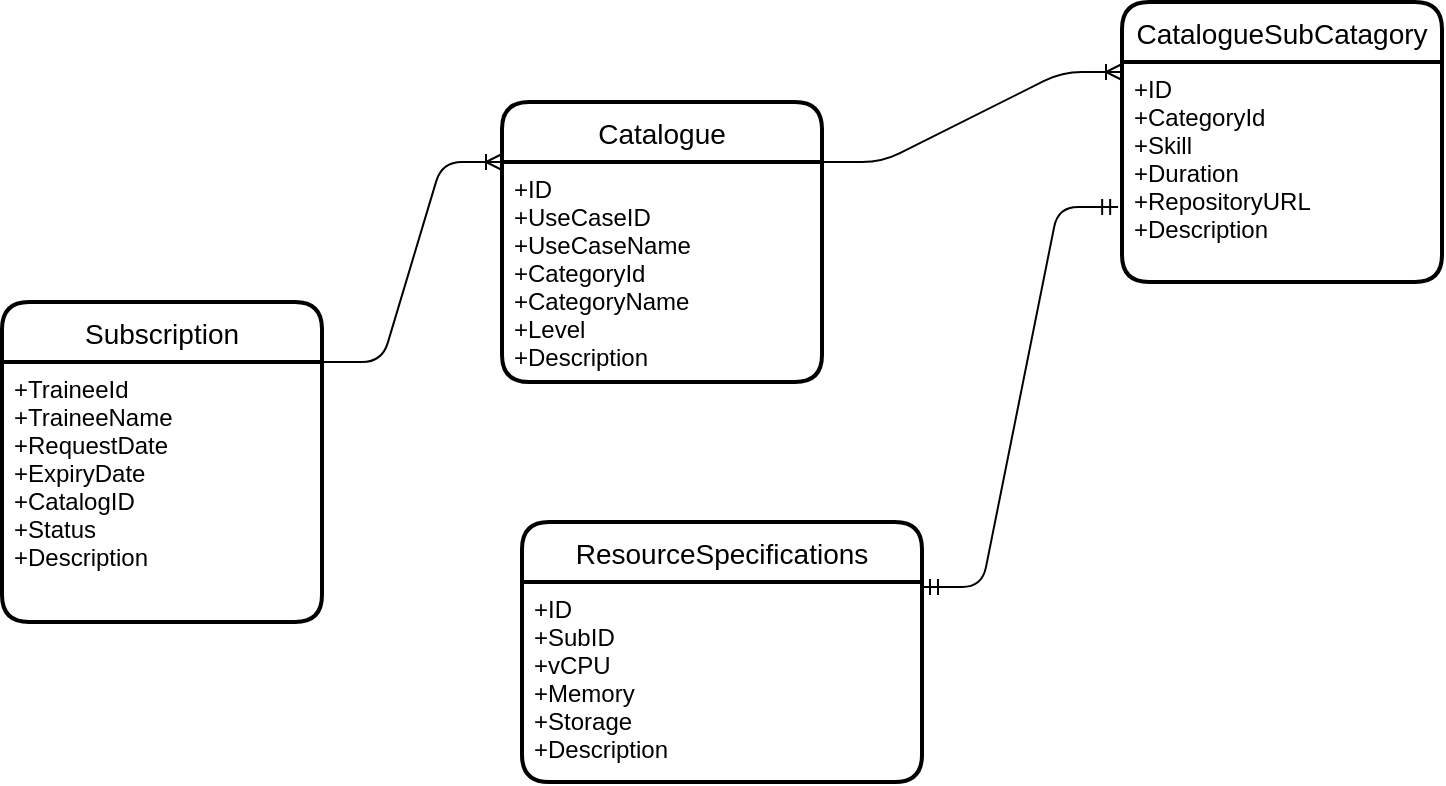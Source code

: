 <mxfile version="13.7.6" type="github" pages="2">
  <diagram id="gsMrObz3b9oR-D44nO-9" name="Page-1">
    <mxGraphModel dx="782" dy="1569" grid="1" gridSize="10" guides="1" tooltips="1" connect="1" arrows="1" fold="1" page="1" pageScale="1" pageWidth="850" pageHeight="1100" math="0" shadow="0">
      <root>
        <mxCell id="0" />
        <mxCell id="1" parent="0" />
        <mxCell id="1NBpaKQcDpMzkzBOT2tJ-1" value="Catalogue" style="swimlane;childLayout=stackLayout;horizontal=1;startSize=30;horizontalStack=0;rounded=1;fontSize=14;fontStyle=0;strokeWidth=2;resizeParent=0;resizeLast=1;shadow=0;dashed=0;align=center;" parent="1" vertex="1">
          <mxGeometry x="280" y="40" width="160" height="140" as="geometry">
            <mxRectangle x="280" y="40" width="100" height="30" as="alternateBounds" />
          </mxGeometry>
        </mxCell>
        <mxCell id="1NBpaKQcDpMzkzBOT2tJ-2" value="+ID&#xa;+UseCaseID&#xa;+UseCaseName&#xa;+CategoryId&#xa;+CategoryName&#xa;+Level&#xa;+Description" style="align=left;strokeColor=none;fillColor=none;spacingLeft=4;fontSize=12;verticalAlign=top;resizable=0;rotatable=0;part=1;" parent="1NBpaKQcDpMzkzBOT2tJ-1" vertex="1">
          <mxGeometry y="30" width="160" height="110" as="geometry" />
        </mxCell>
        <mxCell id="1NBpaKQcDpMzkzBOT2tJ-29" value="" style="edgeStyle=entityRelationEdgeStyle;fontSize=12;html=1;endArrow=ERoneToMany;entryX=0;entryY=0.25;entryDx=0;entryDy=0;" parent="1" target="1NBpaKQcDpMzkzBOT2tJ-6" edge="1">
          <mxGeometry width="100" height="100" relative="1" as="geometry">
            <mxPoint x="440" y="70" as="sourcePoint" />
            <mxPoint x="570" y="40" as="targetPoint" />
          </mxGeometry>
        </mxCell>
        <mxCell id="1NBpaKQcDpMzkzBOT2tJ-31" value="" style="edgeStyle=entityRelationEdgeStyle;fontSize=12;html=1;endArrow=ERmandOne;startArrow=ERmandOne;entryX=-0.012;entryY=0.659;entryDx=0;entryDy=0;entryPerimeter=0;exitX=1;exitY=0.25;exitDx=0;exitDy=0;" parent="1" source="1NBpaKQcDpMzkzBOT2tJ-8" target="1NBpaKQcDpMzkzBOT2tJ-7" edge="1">
          <mxGeometry width="100" height="100" relative="1" as="geometry">
            <mxPoint x="630" y="220" as="sourcePoint" />
            <mxPoint x="730" y="120" as="targetPoint" />
          </mxGeometry>
        </mxCell>
        <mxCell id="1NBpaKQcDpMzkzBOT2tJ-6" value="CatalogueSubCatagory" style="swimlane;childLayout=stackLayout;horizontal=1;startSize=30;horizontalStack=0;rounded=1;fontSize=14;fontStyle=0;strokeWidth=2;resizeParent=0;resizeLast=1;shadow=0;dashed=0;align=center;" parent="1" vertex="1">
          <mxGeometry x="590" y="-10" width="160" height="140" as="geometry">
            <mxRectangle x="340" y="130" width="110" height="30" as="alternateBounds" />
          </mxGeometry>
        </mxCell>
        <mxCell id="1NBpaKQcDpMzkzBOT2tJ-7" value="+ID&#xa;+CategoryId&#xa;+Skill&#xa;+Duration&#xa;+RepositoryURL&#xa;+Description" style="align=left;strokeColor=none;fillColor=none;spacingLeft=4;fontSize=12;verticalAlign=top;resizable=0;rotatable=0;part=1;" parent="1NBpaKQcDpMzkzBOT2tJ-6" vertex="1">
          <mxGeometry y="30" width="160" height="110" as="geometry" />
        </mxCell>
        <mxCell id="1NBpaKQcDpMzkzBOT2tJ-8" value="ResourceSpecifications" style="swimlane;childLayout=stackLayout;horizontal=1;startSize=30;horizontalStack=0;rounded=1;fontSize=14;fontStyle=0;strokeWidth=2;resizeParent=0;resizeLast=1;shadow=0;dashed=0;align=center;" parent="1" vertex="1">
          <mxGeometry x="290" y="250" width="200" height="130" as="geometry">
            <mxRectangle x="520" y="280" width="110" height="30" as="alternateBounds" />
          </mxGeometry>
        </mxCell>
        <mxCell id="1NBpaKQcDpMzkzBOT2tJ-9" value="+ID&#xa;+SubID&#xa;+vCPU&#xa;+Memory&#xa;+Storage&#xa;+Description" style="align=left;strokeColor=none;fillColor=none;spacingLeft=4;fontSize=12;verticalAlign=top;resizable=0;rotatable=0;part=1;" parent="1NBpaKQcDpMzkzBOT2tJ-8" vertex="1">
          <mxGeometry y="30" width="200" height="100" as="geometry" />
        </mxCell>
        <mxCell id="1NBpaKQcDpMzkzBOT2tJ-25" value="Subscription" style="swimlane;childLayout=stackLayout;horizontal=1;startSize=30;horizontalStack=0;rounded=1;fontSize=14;fontStyle=0;strokeWidth=2;resizeParent=0;resizeLast=1;shadow=0;dashed=0;align=center;" parent="1" vertex="1">
          <mxGeometry x="30" y="140" width="160" height="160" as="geometry">
            <mxRectangle x="260" y="250" width="110" height="30" as="alternateBounds" />
          </mxGeometry>
        </mxCell>
        <mxCell id="1NBpaKQcDpMzkzBOT2tJ-26" value="+TraineeId&#xa;+TraineeName&#xa;+RequestDate&#xa;+ExpiryDate&#xa;+CatalogID&#xa;+Status&#xa;+Description" style="align=left;strokeColor=none;fillColor=none;spacingLeft=4;fontSize=12;verticalAlign=top;resizable=0;rotatable=0;part=1;" parent="1NBpaKQcDpMzkzBOT2tJ-25" vertex="1">
          <mxGeometry y="30" width="160" height="130" as="geometry" />
        </mxCell>
        <mxCell id="-JVgOhSvtWBvgApzP8Xh-8" value="" style="edgeStyle=entityRelationEdgeStyle;fontSize=12;html=1;endArrow=ERoneToMany;exitX=1;exitY=0;exitDx=0;exitDy=0;entryX=0;entryY=0;entryDx=0;entryDy=0;" parent="1" source="1NBpaKQcDpMzkzBOT2tJ-26" target="1NBpaKQcDpMzkzBOT2tJ-2" edge="1">
          <mxGeometry width="100" height="100" relative="1" as="geometry">
            <mxPoint x="140" y="460" as="sourcePoint" />
            <mxPoint x="240" y="360" as="targetPoint" />
          </mxGeometry>
        </mxCell>
      </root>
    </mxGraphModel>
  </diagram>
  <diagram id="ChBjoSI8oVSRADilh0x_" name="Page-2">
    <mxGraphModel dx="782" dy="435" grid="1" gridSize="10" guides="1" tooltips="1" connect="1" arrows="1" fold="1" page="1" pageScale="1" pageWidth="850" pageHeight="1100" math="0" shadow="0">
      <root>
        <mxCell id="VM02wD8HwVKw0IBPLu3j-0" />
        <mxCell id="VM02wD8HwVKw0IBPLu3j-1" parent="VM02wD8HwVKw0IBPLu3j-0" />
        <mxCell id="VM02wD8HwVKw0IBPLu3j-2" value="t_trainee" style="shape=table;startSize=30;container=1;collapsible=1;childLayout=tableLayout;fixedRows=1;rowLines=0;fontStyle=1;align=center;resizeLast=1;" vertex="1" parent="VM02wD8HwVKw0IBPLu3j-1">
          <mxGeometry x="90" y="80" width="180" height="270" as="geometry" />
        </mxCell>
        <mxCell id="VM02wD8HwVKw0IBPLu3j-3" value="" style="shape=partialRectangle;collapsible=0;dropTarget=0;pointerEvents=0;fillColor=none;top=0;left=0;bottom=1;right=0;points=[[0,0.5],[1,0.5]];portConstraint=eastwest;" vertex="1" parent="VM02wD8HwVKw0IBPLu3j-2">
          <mxGeometry y="30" width="180" height="30" as="geometry" />
        </mxCell>
        <mxCell id="VM02wD8HwVKw0IBPLu3j-4" value="PK" style="shape=partialRectangle;connectable=0;fillColor=none;top=0;left=0;bottom=0;right=0;fontStyle=1;overflow=hidden;" vertex="1" parent="VM02wD8HwVKw0IBPLu3j-3">
          <mxGeometry width="30" height="30" as="geometry" />
        </mxCell>
        <mxCell id="VM02wD8HwVKw0IBPLu3j-5" value="trainee_id" style="shape=partialRectangle;connectable=0;fillColor=none;top=0;left=0;bottom=0;right=0;align=left;spacingLeft=6;fontStyle=5;overflow=hidden;" vertex="1" parent="VM02wD8HwVKw0IBPLu3j-3">
          <mxGeometry x="30" width="150" height="30" as="geometry" />
        </mxCell>
        <mxCell id="VM02wD8HwVKw0IBPLu3j-6" value="" style="shape=partialRectangle;collapsible=0;dropTarget=0;pointerEvents=0;fillColor=none;top=0;left=0;bottom=0;right=0;points=[[0,0.5],[1,0.5]];portConstraint=eastwest;" vertex="1" parent="VM02wD8HwVKw0IBPLu3j-2">
          <mxGeometry y="60" width="180" height="30" as="geometry" />
        </mxCell>
        <mxCell id="VM02wD8HwVKw0IBPLu3j-7" value="FK1" style="shape=partialRectangle;connectable=0;fillColor=none;top=0;left=0;bottom=0;right=0;editable=1;overflow=hidden;" vertex="1" parent="VM02wD8HwVKw0IBPLu3j-6">
          <mxGeometry width="30" height="30" as="geometry" />
        </mxCell>
        <mxCell id="VM02wD8HwVKw0IBPLu3j-8" value="catalog_id" style="shape=partialRectangle;connectable=0;fillColor=none;top=0;left=0;bottom=0;right=0;align=left;spacingLeft=6;overflow=hidden;" vertex="1" parent="VM02wD8HwVKw0IBPLu3j-6">
          <mxGeometry x="30" width="150" height="30" as="geometry" />
        </mxCell>
        <mxCell id="VM02wD8HwVKw0IBPLu3j-9" value="" style="shape=partialRectangle;collapsible=0;dropTarget=0;pointerEvents=0;fillColor=none;top=0;left=0;bottom=0;right=0;points=[[0,0.5],[1,0.5]];portConstraint=eastwest;" vertex="1" parent="VM02wD8HwVKw0IBPLu3j-2">
          <mxGeometry y="90" width="180" height="30" as="geometry" />
        </mxCell>
        <mxCell id="VM02wD8HwVKw0IBPLu3j-10" value="FK2" style="shape=partialRectangle;connectable=0;fillColor=none;top=0;left=0;bottom=0;right=0;editable=1;overflow=hidden;" vertex="1" parent="VM02wD8HwVKw0IBPLu3j-9">
          <mxGeometry width="30" height="30" as="geometry" />
        </mxCell>
        <mxCell id="VM02wD8HwVKw0IBPLu3j-11" value="usecase_id" style="shape=partialRectangle;connectable=0;fillColor=none;top=0;left=0;bottom=0;right=0;align=left;spacingLeft=6;overflow=hidden;" vertex="1" parent="VM02wD8HwVKw0IBPLu3j-9">
          <mxGeometry x="30" width="150" height="30" as="geometry" />
        </mxCell>
        <mxCell id="VM02wD8HwVKw0IBPLu3j-12" value="" style="shape=partialRectangle;collapsible=0;dropTarget=0;pointerEvents=0;fillColor=none;top=0;left=0;bottom=0;right=0;points=[[0,0.5],[1,0.5]];portConstraint=eastwest;" vertex="1" parent="VM02wD8HwVKw0IBPLu3j-2">
          <mxGeometry y="120" width="180" height="30" as="geometry" />
        </mxCell>
        <mxCell id="VM02wD8HwVKw0IBPLu3j-13" value="" style="shape=partialRectangle;connectable=0;fillColor=none;top=0;left=0;bottom=0;right=0;editable=1;overflow=hidden;" vertex="1" parent="VM02wD8HwVKw0IBPLu3j-12">
          <mxGeometry width="30" height="30" as="geometry" />
        </mxCell>
        <mxCell id="VM02wD8HwVKw0IBPLu3j-14" value="trainee_name" style="shape=partialRectangle;connectable=0;fillColor=none;top=0;left=0;bottom=0;right=0;align=left;spacingLeft=6;overflow=hidden;" vertex="1" parent="VM02wD8HwVKw0IBPLu3j-12">
          <mxGeometry x="30" width="150" height="30" as="geometry" />
        </mxCell>
        <mxCell id="Xi_lj68AMIetfWdwNEhA-0" value="req_date" style="shape=partialRectangle;connectable=0;fillColor=none;top=0;left=0;bottom=0;right=0;align=left;spacingLeft=6;overflow=hidden;" vertex="1" parent="VM02wD8HwVKw0IBPLu3j-1">
          <mxGeometry x="120" y="230" width="150" height="30" as="geometry" />
        </mxCell>
        <mxCell id="LwsAufOkzxHle25qYWzV-0" value="exp_date" style="shape=partialRectangle;connectable=0;fillColor=none;top=0;left=0;bottom=0;right=0;align=left;spacingLeft=6;overflow=hidden;" vertex="1" parent="VM02wD8HwVKw0IBPLu3j-1">
          <mxGeometry x="120" y="260" width="150" height="20" as="geometry" />
        </mxCell>
        <mxCell id="LwsAufOkzxHle25qYWzV-1" value="status" style="shape=partialRectangle;connectable=0;fillColor=none;top=0;left=0;bottom=0;right=0;align=left;spacingLeft=6;overflow=hidden;" vertex="1" parent="VM02wD8HwVKw0IBPLu3j-1">
          <mxGeometry x="120" y="290" width="150" height="20" as="geometry" />
        </mxCell>
        <mxCell id="Z3ffVUurUzzQDGyW30fT-2" value="description" style="shape=partialRectangle;connectable=0;fillColor=none;top=0;left=0;bottom=0;right=0;align=left;spacingLeft=6;overflow=hidden;" vertex="1" parent="VM02wD8HwVKw0IBPLu3j-1">
          <mxGeometry x="120" y="320" width="150" height="20" as="geometry" />
        </mxCell>
        <mxCell id="O19vsjWJNuQKpL7xQw-H-13" value="t_" style="shape=table;startSize=30;container=1;collapsible=1;childLayout=tableLayout;fixedRows=1;rowLines=0;fontStyle=1;align=center;resizeLast=1;" vertex="1" parent="VM02wD8HwVKw0IBPLu3j-1">
          <mxGeometry x="370" y="60" width="180" height="270" as="geometry" />
        </mxCell>
        <mxCell id="O19vsjWJNuQKpL7xQw-H-14" value="" style="shape=partialRectangle;collapsible=0;dropTarget=0;pointerEvents=0;fillColor=none;top=0;left=0;bottom=1;right=0;points=[[0,0.5],[1,0.5]];portConstraint=eastwest;" vertex="1" parent="O19vsjWJNuQKpL7xQw-H-13">
          <mxGeometry y="30" width="180" height="30" as="geometry" />
        </mxCell>
        <mxCell id="O19vsjWJNuQKpL7xQw-H-15" value="PK" style="shape=partialRectangle;connectable=0;fillColor=none;top=0;left=0;bottom=0;right=0;fontStyle=1;overflow=hidden;" vertex="1" parent="O19vsjWJNuQKpL7xQw-H-14">
          <mxGeometry width="30" height="30" as="geometry" />
        </mxCell>
        <mxCell id="O19vsjWJNuQKpL7xQw-H-16" value="trainee_id" style="shape=partialRectangle;connectable=0;fillColor=none;top=0;left=0;bottom=0;right=0;align=left;spacingLeft=6;fontStyle=5;overflow=hidden;" vertex="1" parent="O19vsjWJNuQKpL7xQw-H-14">
          <mxGeometry x="30" width="150" height="30" as="geometry" />
        </mxCell>
        <mxCell id="O19vsjWJNuQKpL7xQw-H-17" value="" style="shape=partialRectangle;collapsible=0;dropTarget=0;pointerEvents=0;fillColor=none;top=0;left=0;bottom=0;right=0;points=[[0,0.5],[1,0.5]];portConstraint=eastwest;" vertex="1" parent="O19vsjWJNuQKpL7xQw-H-13">
          <mxGeometry y="60" width="180" height="30" as="geometry" />
        </mxCell>
        <mxCell id="O19vsjWJNuQKpL7xQw-H-18" value="FK1" style="shape=partialRectangle;connectable=0;fillColor=none;top=0;left=0;bottom=0;right=0;editable=1;overflow=hidden;" vertex="1" parent="O19vsjWJNuQKpL7xQw-H-17">
          <mxGeometry width="30" height="30" as="geometry" />
        </mxCell>
        <mxCell id="O19vsjWJNuQKpL7xQw-H-19" value="catalog_id" style="shape=partialRectangle;connectable=0;fillColor=none;top=0;left=0;bottom=0;right=0;align=left;spacingLeft=6;overflow=hidden;" vertex="1" parent="O19vsjWJNuQKpL7xQw-H-17">
          <mxGeometry x="30" width="150" height="30" as="geometry" />
        </mxCell>
        <mxCell id="O19vsjWJNuQKpL7xQw-H-20" value="" style="shape=partialRectangle;collapsible=0;dropTarget=0;pointerEvents=0;fillColor=none;top=0;left=0;bottom=0;right=0;points=[[0,0.5],[1,0.5]];portConstraint=eastwest;" vertex="1" parent="O19vsjWJNuQKpL7xQw-H-13">
          <mxGeometry y="90" width="180" height="30" as="geometry" />
        </mxCell>
        <mxCell id="O19vsjWJNuQKpL7xQw-H-21" value="FK2" style="shape=partialRectangle;connectable=0;fillColor=none;top=0;left=0;bottom=0;right=0;editable=1;overflow=hidden;" vertex="1" parent="O19vsjWJNuQKpL7xQw-H-20">
          <mxGeometry width="30" height="30" as="geometry" />
        </mxCell>
        <mxCell id="O19vsjWJNuQKpL7xQw-H-22" value="usecase_id" style="shape=partialRectangle;connectable=0;fillColor=none;top=0;left=0;bottom=0;right=0;align=left;spacingLeft=6;overflow=hidden;" vertex="1" parent="O19vsjWJNuQKpL7xQw-H-20">
          <mxGeometry x="30" width="150" height="30" as="geometry" />
        </mxCell>
        <mxCell id="O19vsjWJNuQKpL7xQw-H-23" value="" style="shape=partialRectangle;collapsible=0;dropTarget=0;pointerEvents=0;fillColor=none;top=0;left=0;bottom=0;right=0;points=[[0,0.5],[1,0.5]];portConstraint=eastwest;" vertex="1" parent="O19vsjWJNuQKpL7xQw-H-13">
          <mxGeometry y="120" width="180" height="30" as="geometry" />
        </mxCell>
        <mxCell id="O19vsjWJNuQKpL7xQw-H-24" value="" style="shape=partialRectangle;connectable=0;fillColor=none;top=0;left=0;bottom=0;right=0;editable=1;overflow=hidden;" vertex="1" parent="O19vsjWJNuQKpL7xQw-H-23">
          <mxGeometry width="30" height="30" as="geometry" />
        </mxCell>
        <mxCell id="O19vsjWJNuQKpL7xQw-H-25" value="trainee_name" style="shape=partialRectangle;connectable=0;fillColor=none;top=0;left=0;bottom=0;right=0;align=left;spacingLeft=6;overflow=hidden;" vertex="1" parent="O19vsjWJNuQKpL7xQw-H-23">
          <mxGeometry x="30" width="150" height="30" as="geometry" />
        </mxCell>
      </root>
    </mxGraphModel>
  </diagram>
</mxfile>
